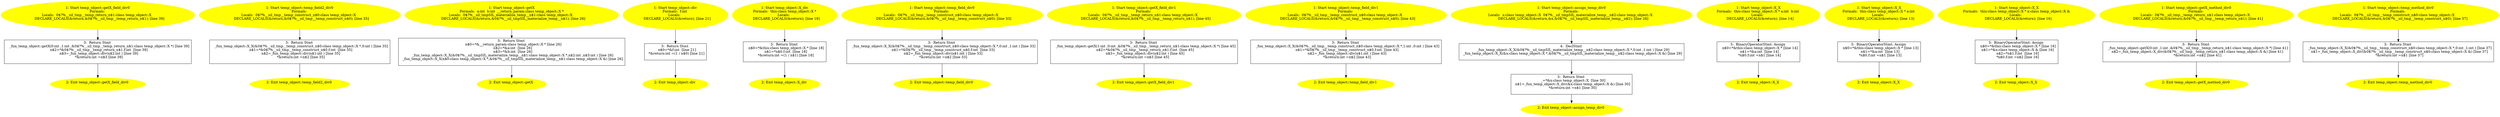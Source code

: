 /* @generated */
digraph iCFG {
"temp_object::getX_field_div0{d41d8cd98f00b204e9800998ecf8427e_ZN11temp_object15getX_field_div0Ev}.f209e5ac42a054a050e18602e69c131f_3" [label="3:  Return Stmt \n   _fun_temp_object::getX(0:int ,1:int ,&0$?%__sil_tmp__temp_return_n$1:class temp_object::X *) [line 39]\n  n$2=*&0$?%__sil_tmp__temp_return_n$1.f:int  [line 39]\n  n$3=_fun_temp_object::div(n$2:int ) [line 39]\n  *&return:int =n$3 [line 39]\n " shape="box"]
	

	 "temp_object::getX_field_div0{d41d8cd98f00b204e9800998ecf8427e_ZN11temp_object15getX_field_div0Ev}.f209e5ac42a054a050e18602e69c131f_3" -> "temp_object::getX_field_div0{d41d8cd98f00b204e9800998ecf8427e_ZN11temp_object15getX_field_div0Ev}.f209e5ac42a054a050e18602e69c131f_2" ;
"temp_object::getX_field_div0{d41d8cd98f00b204e9800998ecf8427e_ZN11temp_object15getX_field_div0Ev}.f209e5ac42a054a050e18602e69c131f_2" [label="2: Exit temp_object::getX_field_div0 \n  " color=yellow style=filled]
	

"temp_object::getX_field_div0{d41d8cd98f00b204e9800998ecf8427e_ZN11temp_object15getX_field_div0Ev}.f209e5ac42a054a050e18602e69c131f_1" [label="1: Start temp_object::getX_field_div0\nFormals: \nLocals:  0$?%__sil_tmp__temp_return_n$1:class temp_object::X  \n   DECLARE_LOCALS(&return,&0$?%__sil_tmp__temp_return_n$1); [line 39]\n " color=yellow style=filled]
	

	 "temp_object::getX_field_div0{d41d8cd98f00b204e9800998ecf8427e_ZN11temp_object15getX_field_div0Ev}.f209e5ac42a054a050e18602e69c131f_1" -> "temp_object::getX_field_div0{d41d8cd98f00b204e9800998ecf8427e_ZN11temp_object15getX_field_div0Ev}.f209e5ac42a054a050e18602e69c131f_3" ;
"temp_object::temp_field2_div0{d41d8cd98f00b204e9800998ecf8427e_ZN11temp_object16temp_field2_div0Ev}.ac73a3f5f8d285249d74d83ae4ea4305_3" [label="3:  Return Stmt \n   _fun_temp_object::X_X(&0$?%__sil_tmp__temp_construct_n$0:class temp_object::X *,0:int ) [line 35]\n  n$1=*&0$?%__sil_tmp__temp_construct_n$0.f:int  [line 35]\n  n$2=_fun_temp_object::div(n$1:int ) [line 35]\n  *&return:int =n$2 [line 35]\n " shape="box"]
	

	 "temp_object::temp_field2_div0{d41d8cd98f00b204e9800998ecf8427e_ZN11temp_object16temp_field2_div0Ev}.ac73a3f5f8d285249d74d83ae4ea4305_3" -> "temp_object::temp_field2_div0{d41d8cd98f00b204e9800998ecf8427e_ZN11temp_object16temp_field2_div0Ev}.ac73a3f5f8d285249d74d83ae4ea4305_2" ;
"temp_object::temp_field2_div0{d41d8cd98f00b204e9800998ecf8427e_ZN11temp_object16temp_field2_div0Ev}.ac73a3f5f8d285249d74d83ae4ea4305_2" [label="2: Exit temp_object::temp_field2_div0 \n  " color=yellow style=filled]
	

"temp_object::temp_field2_div0{d41d8cd98f00b204e9800998ecf8427e_ZN11temp_object16temp_field2_div0Ev}.ac73a3f5f8d285249d74d83ae4ea4305_1" [label="1: Start temp_object::temp_field2_div0\nFormals: \nLocals:  0$?%__sil_tmp__temp_construct_n$0:class temp_object::X  \n   DECLARE_LOCALS(&return,&0$?%__sil_tmp__temp_construct_n$0); [line 35]\n " color=yellow style=filled]
	

	 "temp_object::temp_field2_div0{d41d8cd98f00b204e9800998ecf8427e_ZN11temp_object16temp_field2_div0Ev}.ac73a3f5f8d285249d74d83ae4ea4305_1" -> "temp_object::temp_field2_div0{d41d8cd98f00b204e9800998ecf8427e_ZN11temp_object16temp_field2_div0Ev}.ac73a3f5f8d285249d74d83ae4ea4305_3" ;
"temp_object::getX{d41d8cd98f00b204e9800998ecf8427e_ZN11temp_object4getXEii}.5328473c1646ee7a03a348ec7c54a5b6_3" [label="3:  Return Stmt \n   n$0=*&__return_param:class temp_object::X * [line 26]\n  n$2=*&a:int  [line 26]\n  n$3=*&b:int  [line 26]\n  _fun_temp_object::X_X(&0$?%__sil_tmpSIL_materialize_temp__n$1:class temp_object::X *,n$2:int ,n$3:int ) [line 26]\n  _fun_temp_object::X_X(n$0:class temp_object::X *,&0$?%__sil_tmpSIL_materialize_temp__n$1:class temp_object::X &) [line 26]\n " shape="box"]
	

	 "temp_object::getX{d41d8cd98f00b204e9800998ecf8427e_ZN11temp_object4getXEii}.5328473c1646ee7a03a348ec7c54a5b6_3" -> "temp_object::getX{d41d8cd98f00b204e9800998ecf8427e_ZN11temp_object4getXEii}.5328473c1646ee7a03a348ec7c54a5b6_2" ;
"temp_object::getX{d41d8cd98f00b204e9800998ecf8427e_ZN11temp_object4getXEii}.5328473c1646ee7a03a348ec7c54a5b6_2" [label="2: Exit temp_object::getX \n  " color=yellow style=filled]
	

"temp_object::getX{d41d8cd98f00b204e9800998ecf8427e_ZN11temp_object4getXEii}.5328473c1646ee7a03a348ec7c54a5b6_1" [label="1: Start temp_object::getX\nFormals:  a:int  b:int  __return_param:class temp_object::X *\nLocals:  0$?%__sil_tmpSIL_materialize_temp__n$1:class temp_object::X  \n   DECLARE_LOCALS(&return,&0$?%__sil_tmpSIL_materialize_temp__n$1); [line 26]\n " color=yellow style=filled]
	

	 "temp_object::getX{d41d8cd98f00b204e9800998ecf8427e_ZN11temp_object4getXEii}.5328473c1646ee7a03a348ec7c54a5b6_1" -> "temp_object::getX{d41d8cd98f00b204e9800998ecf8427e_ZN11temp_object4getXEii}.5328473c1646ee7a03a348ec7c54a5b6_3" ;
"temp_object::div{d41d8cd98f00b204e9800998ecf8427e_ZN11temp_object3divEi}.d9d8299c0f4d383323fea8d79172893d_3" [label="3:  Return Stmt \n   n$0=*&f:int  [line 21]\n  *&return:int =(1 / n$0) [line 21]\n " shape="box"]
	

	 "temp_object::div{d41d8cd98f00b204e9800998ecf8427e_ZN11temp_object3divEi}.d9d8299c0f4d383323fea8d79172893d_3" -> "temp_object::div{d41d8cd98f00b204e9800998ecf8427e_ZN11temp_object3divEi}.d9d8299c0f4d383323fea8d79172893d_2" ;
"temp_object::div{d41d8cd98f00b204e9800998ecf8427e_ZN11temp_object3divEi}.d9d8299c0f4d383323fea8d79172893d_2" [label="2: Exit temp_object::div \n  " color=yellow style=filled]
	

"temp_object::div{d41d8cd98f00b204e9800998ecf8427e_ZN11temp_object3divEi}.d9d8299c0f4d383323fea8d79172893d_1" [label="1: Start temp_object::div\nFormals:  f:int \nLocals:  \n   DECLARE_LOCALS(&return); [line 21]\n " color=yellow style=filled]
	

	 "temp_object::div{d41d8cd98f00b204e9800998ecf8427e_ZN11temp_object3divEi}.d9d8299c0f4d383323fea8d79172893d_1" -> "temp_object::div{d41d8cd98f00b204e9800998ecf8427e_ZN11temp_object3divEi}.d9d8299c0f4d383323fea8d79172893d_3" ;
"temp_object::X_div(_ZN11temp_object1X3divEv).170dde8cd189808e7395ecc77e06aaf1_3" [label="3:  Return Stmt \n   n$0=*&this:class temp_object::X * [line 18]\n  n$1=*n$0.f:int  [line 18]\n  *&return:int =(1 / n$1) [line 18]\n " shape="box"]
	

	 "temp_object::X_div(_ZN11temp_object1X3divEv).170dde8cd189808e7395ecc77e06aaf1_3" -> "temp_object::X_div(_ZN11temp_object1X3divEv).170dde8cd189808e7395ecc77e06aaf1_2" ;
"temp_object::X_div(_ZN11temp_object1X3divEv).170dde8cd189808e7395ecc77e06aaf1_2" [label="2: Exit temp_object::X_div \n  " color=yellow style=filled]
	

"temp_object::X_div(_ZN11temp_object1X3divEv).170dde8cd189808e7395ecc77e06aaf1_1" [label="1: Start temp_object::X_div\nFormals:  this:class temp_object::X *\nLocals:  \n   DECLARE_LOCALS(&return); [line 18]\n " color=yellow style=filled]
	

	 "temp_object::X_div(_ZN11temp_object1X3divEv).170dde8cd189808e7395ecc77e06aaf1_1" -> "temp_object::X_div(_ZN11temp_object1X3divEv).170dde8cd189808e7395ecc77e06aaf1_3" ;
"temp_object::temp_field_div0{d41d8cd98f00b204e9800998ecf8427e_ZN11temp_object15temp_field_div0Ev}.aa8e7ffe00e4f54113d09c0b8e28cb8d_3" [label="3:  Return Stmt \n   _fun_temp_object::X_X(&0$?%__sil_tmp__temp_construct_n$0:class temp_object::X *,0:int ,1:int ) [line 33]\n  n$1=*&0$?%__sil_tmp__temp_construct_n$0.f:int  [line 33]\n  n$2=_fun_temp_object::div(n$1:int ) [line 33]\n  *&return:int =n$2 [line 33]\n " shape="box"]
	

	 "temp_object::temp_field_div0{d41d8cd98f00b204e9800998ecf8427e_ZN11temp_object15temp_field_div0Ev}.aa8e7ffe00e4f54113d09c0b8e28cb8d_3" -> "temp_object::temp_field_div0{d41d8cd98f00b204e9800998ecf8427e_ZN11temp_object15temp_field_div0Ev}.aa8e7ffe00e4f54113d09c0b8e28cb8d_2" ;
"temp_object::temp_field_div0{d41d8cd98f00b204e9800998ecf8427e_ZN11temp_object15temp_field_div0Ev}.aa8e7ffe00e4f54113d09c0b8e28cb8d_2" [label="2: Exit temp_object::temp_field_div0 \n  " color=yellow style=filled]
	

"temp_object::temp_field_div0{d41d8cd98f00b204e9800998ecf8427e_ZN11temp_object15temp_field_div0Ev}.aa8e7ffe00e4f54113d09c0b8e28cb8d_1" [label="1: Start temp_object::temp_field_div0\nFormals: \nLocals:  0$?%__sil_tmp__temp_construct_n$0:class temp_object::X  \n   DECLARE_LOCALS(&return,&0$?%__sil_tmp__temp_construct_n$0); [line 33]\n " color=yellow style=filled]
	

	 "temp_object::temp_field_div0{d41d8cd98f00b204e9800998ecf8427e_ZN11temp_object15temp_field_div0Ev}.aa8e7ffe00e4f54113d09c0b8e28cb8d_1" -> "temp_object::temp_field_div0{d41d8cd98f00b204e9800998ecf8427e_ZN11temp_object15temp_field_div0Ev}.aa8e7ffe00e4f54113d09c0b8e28cb8d_3" ;
"temp_object::getX_field_div1{d41d8cd98f00b204e9800998ecf8427e_ZN11temp_object15getX_field_div1Ev}.7596a465f3472cd7579077959b7a814a_3" [label="3:  Return Stmt \n   _fun_temp_object::getX(1:int ,0:int ,&0$?%__sil_tmp__temp_return_n$1:class temp_object::X *) [line 45]\n  n$2=*&0$?%__sil_tmp__temp_return_n$1.f:int  [line 45]\n  n$3=_fun_temp_object::div(n$2:int ) [line 45]\n  *&return:int =n$3 [line 45]\n " shape="box"]
	

	 "temp_object::getX_field_div1{d41d8cd98f00b204e9800998ecf8427e_ZN11temp_object15getX_field_div1Ev}.7596a465f3472cd7579077959b7a814a_3" -> "temp_object::getX_field_div1{d41d8cd98f00b204e9800998ecf8427e_ZN11temp_object15getX_field_div1Ev}.7596a465f3472cd7579077959b7a814a_2" ;
"temp_object::getX_field_div1{d41d8cd98f00b204e9800998ecf8427e_ZN11temp_object15getX_field_div1Ev}.7596a465f3472cd7579077959b7a814a_2" [label="2: Exit temp_object::getX_field_div1 \n  " color=yellow style=filled]
	

"temp_object::getX_field_div1{d41d8cd98f00b204e9800998ecf8427e_ZN11temp_object15getX_field_div1Ev}.7596a465f3472cd7579077959b7a814a_1" [label="1: Start temp_object::getX_field_div1\nFormals: \nLocals:  0$?%__sil_tmp__temp_return_n$1:class temp_object::X  \n   DECLARE_LOCALS(&return,&0$?%__sil_tmp__temp_return_n$1); [line 45]\n " color=yellow style=filled]
	

	 "temp_object::getX_field_div1{d41d8cd98f00b204e9800998ecf8427e_ZN11temp_object15getX_field_div1Ev}.7596a465f3472cd7579077959b7a814a_1" -> "temp_object::getX_field_div1{d41d8cd98f00b204e9800998ecf8427e_ZN11temp_object15getX_field_div1Ev}.7596a465f3472cd7579077959b7a814a_3" ;
"temp_object::temp_field_div1{d41d8cd98f00b204e9800998ecf8427e_ZN11temp_object15temp_field_div1Ev}.4916b8cdf1ac96a3781bb5acceaa27a0_3" [label="3:  Return Stmt \n   _fun_temp_object::X_X(&0$?%__sil_tmp__temp_construct_n$0:class temp_object::X *,1:int ,0:int ) [line 43]\n  n$1=*&0$?%__sil_tmp__temp_construct_n$0.f:int  [line 43]\n  n$2=_fun_temp_object::div(n$1:int ) [line 43]\n  *&return:int =n$2 [line 43]\n " shape="box"]
	

	 "temp_object::temp_field_div1{d41d8cd98f00b204e9800998ecf8427e_ZN11temp_object15temp_field_div1Ev}.4916b8cdf1ac96a3781bb5acceaa27a0_3" -> "temp_object::temp_field_div1{d41d8cd98f00b204e9800998ecf8427e_ZN11temp_object15temp_field_div1Ev}.4916b8cdf1ac96a3781bb5acceaa27a0_2" ;
"temp_object::temp_field_div1{d41d8cd98f00b204e9800998ecf8427e_ZN11temp_object15temp_field_div1Ev}.4916b8cdf1ac96a3781bb5acceaa27a0_2" [label="2: Exit temp_object::temp_field_div1 \n  " color=yellow style=filled]
	

"temp_object::temp_field_div1{d41d8cd98f00b204e9800998ecf8427e_ZN11temp_object15temp_field_div1Ev}.4916b8cdf1ac96a3781bb5acceaa27a0_1" [label="1: Start temp_object::temp_field_div1\nFormals: \nLocals:  0$?%__sil_tmp__temp_construct_n$0:class temp_object::X  \n   DECLARE_LOCALS(&return,&0$?%__sil_tmp__temp_construct_n$0); [line 43]\n " color=yellow style=filled]
	

	 "temp_object::temp_field_div1{d41d8cd98f00b204e9800998ecf8427e_ZN11temp_object15temp_field_div1Ev}.4916b8cdf1ac96a3781bb5acceaa27a0_1" -> "temp_object::temp_field_div1{d41d8cd98f00b204e9800998ecf8427e_ZN11temp_object15temp_field_div1Ev}.4916b8cdf1ac96a3781bb5acceaa27a0_3" ;
"temp_object::assign_temp_div0{d41d8cd98f00b204e9800998ecf8427e_ZN11temp_object16assign_temp_div0Ev}.e71583ec7a8bdd7e24dd2378a4db441d_4" [label="4:  DeclStmt \n   _fun_temp_object::X_X(&0$?%__sil_tmpSIL_materialize_temp__n$2:class temp_object::X *,0:int ,1:int ) [line 29]\n  _fun_temp_object::X_X(&x:class temp_object::X *,&0$?%__sil_tmpSIL_materialize_temp__n$2:class temp_object::X &) [line 29]\n " shape="box"]
	

	 "temp_object::assign_temp_div0{d41d8cd98f00b204e9800998ecf8427e_ZN11temp_object16assign_temp_div0Ev}.e71583ec7a8bdd7e24dd2378a4db441d_4" -> "temp_object::assign_temp_div0{d41d8cd98f00b204e9800998ecf8427e_ZN11temp_object16assign_temp_div0Ev}.e71583ec7a8bdd7e24dd2378a4db441d_3" ;
"temp_object::assign_temp_div0{d41d8cd98f00b204e9800998ecf8427e_ZN11temp_object16assign_temp_div0Ev}.e71583ec7a8bdd7e24dd2378a4db441d_3" [label="3:  Return Stmt \n   _=*&x:class temp_object::X  [line 30]\n  n$1=_fun_temp_object::X_div(&x:class temp_object::X &) [line 30]\n  *&return:int =n$1 [line 30]\n " shape="box"]
	

	 "temp_object::assign_temp_div0{d41d8cd98f00b204e9800998ecf8427e_ZN11temp_object16assign_temp_div0Ev}.e71583ec7a8bdd7e24dd2378a4db441d_3" -> "temp_object::assign_temp_div0{d41d8cd98f00b204e9800998ecf8427e_ZN11temp_object16assign_temp_div0Ev}.e71583ec7a8bdd7e24dd2378a4db441d_2" ;
"temp_object::assign_temp_div0{d41d8cd98f00b204e9800998ecf8427e_ZN11temp_object16assign_temp_div0Ev}.e71583ec7a8bdd7e24dd2378a4db441d_2" [label="2: Exit temp_object::assign_temp_div0 \n  " color=yellow style=filled]
	

"temp_object::assign_temp_div0{d41d8cd98f00b204e9800998ecf8427e_ZN11temp_object16assign_temp_div0Ev}.e71583ec7a8bdd7e24dd2378a4db441d_1" [label="1: Start temp_object::assign_temp_div0\nFormals: \nLocals:  x:class temp_object::X  0$?%__sil_tmpSIL_materialize_temp__n$2:class temp_object::X  \n   DECLARE_LOCALS(&return,&x,&0$?%__sil_tmpSIL_materialize_temp__n$2); [line 28]\n " color=yellow style=filled]
	

	 "temp_object::assign_temp_div0{d41d8cd98f00b204e9800998ecf8427e_ZN11temp_object16assign_temp_div0Ev}.e71583ec7a8bdd7e24dd2378a4db441d_1" -> "temp_object::assign_temp_div0{d41d8cd98f00b204e9800998ecf8427e_ZN11temp_object16assign_temp_div0Ev}.e71583ec7a8bdd7e24dd2378a4db441d_4" ;
"temp_object::X_X{_ZN11temp_object1XC1Eii}.2a2e9eb0633e634942df70f1a6ceae06_3" [label="3:  BinaryOperatorStmt: Assign \n   n$0=*&this:class temp_object::X * [line 14]\n  n$1=*&a:int  [line 14]\n  *n$0.f:int =n$1 [line 14]\n " shape="box"]
	

	 "temp_object::X_X{_ZN11temp_object1XC1Eii}.2a2e9eb0633e634942df70f1a6ceae06_3" -> "temp_object::X_X{_ZN11temp_object1XC1Eii}.2a2e9eb0633e634942df70f1a6ceae06_2" ;
"temp_object::X_X{_ZN11temp_object1XC1Eii}.2a2e9eb0633e634942df70f1a6ceae06_2" [label="2: Exit temp_object::X_X \n  " color=yellow style=filled]
	

"temp_object::X_X{_ZN11temp_object1XC1Eii}.2a2e9eb0633e634942df70f1a6ceae06_1" [label="1: Start temp_object::X_X\nFormals:  this:class temp_object::X * a:int  b:int \nLocals:  \n   DECLARE_LOCALS(&return); [line 14]\n " color=yellow style=filled]
	

	 "temp_object::X_X{_ZN11temp_object1XC1Eii}.2a2e9eb0633e634942df70f1a6ceae06_1" -> "temp_object::X_X{_ZN11temp_object1XC1Eii}.2a2e9eb0633e634942df70f1a6ceae06_3" ;
"temp_object::X_X{_ZN11temp_object1XC1Ei}.88450e55bc92b16b17bf57332de036f1_3" [label="3:  BinaryOperatorStmt: Assign \n   n$0=*&this:class temp_object::X * [line 13]\n  n$1=*&a:int  [line 13]\n  *n$0.f:int =n$1 [line 13]\n " shape="box"]
	

	 "temp_object::X_X{_ZN11temp_object1XC1Ei}.88450e55bc92b16b17bf57332de036f1_3" -> "temp_object::X_X{_ZN11temp_object1XC1Ei}.88450e55bc92b16b17bf57332de036f1_2" ;
"temp_object::X_X{_ZN11temp_object1XC1Ei}.88450e55bc92b16b17bf57332de036f1_2" [label="2: Exit temp_object::X_X \n  " color=yellow style=filled]
	

"temp_object::X_X{_ZN11temp_object1XC1Ei}.88450e55bc92b16b17bf57332de036f1_1" [label="1: Start temp_object::X_X\nFormals:  this:class temp_object::X * a:int \nLocals:  \n   DECLARE_LOCALS(&return); [line 13]\n " color=yellow style=filled]
	

	 "temp_object::X_X{_ZN11temp_object1XC1Ei}.88450e55bc92b16b17bf57332de036f1_1" -> "temp_object::X_X{_ZN11temp_object1XC1Ei}.88450e55bc92b16b17bf57332de036f1_3" ;
"temp_object::X_X{_ZN11temp_object1XC1ERKS0_}.d537208824d50c6b0e58b3d1a2e00cd9_3" [label="3:  BinaryOperatorStmt: Assign \n   n$0=*&this:class temp_object::X * [line 16]\n  n$1=*&x:class temp_object::X & [line 16]\n  n$2=*n$1.f:int  [line 16]\n  *n$0.f:int =n$2 [line 16]\n " shape="box"]
	

	 "temp_object::X_X{_ZN11temp_object1XC1ERKS0_}.d537208824d50c6b0e58b3d1a2e00cd9_3" -> "temp_object::X_X{_ZN11temp_object1XC1ERKS0_}.d537208824d50c6b0e58b3d1a2e00cd9_2" ;
"temp_object::X_X{_ZN11temp_object1XC1ERKS0_}.d537208824d50c6b0e58b3d1a2e00cd9_2" [label="2: Exit temp_object::X_X \n  " color=yellow style=filled]
	

"temp_object::X_X{_ZN11temp_object1XC1ERKS0_}.d537208824d50c6b0e58b3d1a2e00cd9_1" [label="1: Start temp_object::X_X\nFormals:  this:class temp_object::X * x:class temp_object::X &\nLocals:  \n   DECLARE_LOCALS(&return); [line 16]\n " color=yellow style=filled]
	

	 "temp_object::X_X{_ZN11temp_object1XC1ERKS0_}.d537208824d50c6b0e58b3d1a2e00cd9_1" -> "temp_object::X_X{_ZN11temp_object1XC1ERKS0_}.d537208824d50c6b0e58b3d1a2e00cd9_3" ;
"temp_object::getX_method_div0{d41d8cd98f00b204e9800998ecf8427e_ZN11temp_object16getX_method_div0Ev}.7e645e294d9173ff0207c8f341a5c832_3" [label="3:  Return Stmt \n   _fun_temp_object::getX(0:int ,1:int ,&0$?%__sil_tmp__temp_return_n$1:class temp_object::X *) [line 41]\n  n$2=_fun_temp_object::X_div(&0$?%__sil_tmp__temp_return_n$1:class temp_object::X &) [line 41]\n  *&return:int =n$2 [line 41]\n " shape="box"]
	

	 "temp_object::getX_method_div0{d41d8cd98f00b204e9800998ecf8427e_ZN11temp_object16getX_method_div0Ev}.7e645e294d9173ff0207c8f341a5c832_3" -> "temp_object::getX_method_div0{d41d8cd98f00b204e9800998ecf8427e_ZN11temp_object16getX_method_div0Ev}.7e645e294d9173ff0207c8f341a5c832_2" ;
"temp_object::getX_method_div0{d41d8cd98f00b204e9800998ecf8427e_ZN11temp_object16getX_method_div0Ev}.7e645e294d9173ff0207c8f341a5c832_2" [label="2: Exit temp_object::getX_method_div0 \n  " color=yellow style=filled]
	

"temp_object::getX_method_div0{d41d8cd98f00b204e9800998ecf8427e_ZN11temp_object16getX_method_div0Ev}.7e645e294d9173ff0207c8f341a5c832_1" [label="1: Start temp_object::getX_method_div0\nFormals: \nLocals:  0$?%__sil_tmp__temp_return_n$1:class temp_object::X  \n   DECLARE_LOCALS(&return,&0$?%__sil_tmp__temp_return_n$1); [line 41]\n " color=yellow style=filled]
	

	 "temp_object::getX_method_div0{d41d8cd98f00b204e9800998ecf8427e_ZN11temp_object16getX_method_div0Ev}.7e645e294d9173ff0207c8f341a5c832_1" -> "temp_object::getX_method_div0{d41d8cd98f00b204e9800998ecf8427e_ZN11temp_object16getX_method_div0Ev}.7e645e294d9173ff0207c8f341a5c832_3" ;
"temp_object::temp_method_div0{d41d8cd98f00b204e9800998ecf8427e_ZN11temp_object16temp_method_div0Ev}.8a94101bd39d99d002730e3706e9b06f_3" [label="3:  Return Stmt \n   _fun_temp_object::X_X(&0$?%__sil_tmp__temp_construct_n$0:class temp_object::X *,0:int ,1:int ) [line 37]\n  n$1=_fun_temp_object::X_div(&0$?%__sil_tmp__temp_construct_n$0:class temp_object::X &) [line 37]\n  *&return:int =n$1 [line 37]\n " shape="box"]
	

	 "temp_object::temp_method_div0{d41d8cd98f00b204e9800998ecf8427e_ZN11temp_object16temp_method_div0Ev}.8a94101bd39d99d002730e3706e9b06f_3" -> "temp_object::temp_method_div0{d41d8cd98f00b204e9800998ecf8427e_ZN11temp_object16temp_method_div0Ev}.8a94101bd39d99d002730e3706e9b06f_2" ;
"temp_object::temp_method_div0{d41d8cd98f00b204e9800998ecf8427e_ZN11temp_object16temp_method_div0Ev}.8a94101bd39d99d002730e3706e9b06f_2" [label="2: Exit temp_object::temp_method_div0 \n  " color=yellow style=filled]
	

"temp_object::temp_method_div0{d41d8cd98f00b204e9800998ecf8427e_ZN11temp_object16temp_method_div0Ev}.8a94101bd39d99d002730e3706e9b06f_1" [label="1: Start temp_object::temp_method_div0\nFormals: \nLocals:  0$?%__sil_tmp__temp_construct_n$0:class temp_object::X  \n   DECLARE_LOCALS(&return,&0$?%__sil_tmp__temp_construct_n$0); [line 37]\n " color=yellow style=filled]
	

	 "temp_object::temp_method_div0{d41d8cd98f00b204e9800998ecf8427e_ZN11temp_object16temp_method_div0Ev}.8a94101bd39d99d002730e3706e9b06f_1" -> "temp_object::temp_method_div0{d41d8cd98f00b204e9800998ecf8427e_ZN11temp_object16temp_method_div0Ev}.8a94101bd39d99d002730e3706e9b06f_3" ;
}
